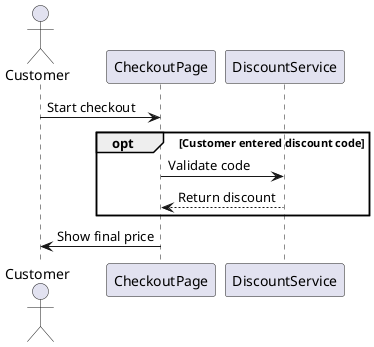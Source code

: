 @startuml

actor Customer
participant CheckoutPage
participant DiscountService

Customer -> CheckoutPage: Start checkout

opt Customer entered discount code
    CheckoutPage -> DiscountService: Validate code
    DiscountService --> CheckoutPage: Return discount
end opt

CheckoutPage -> Customer: Show final price

@enduml
